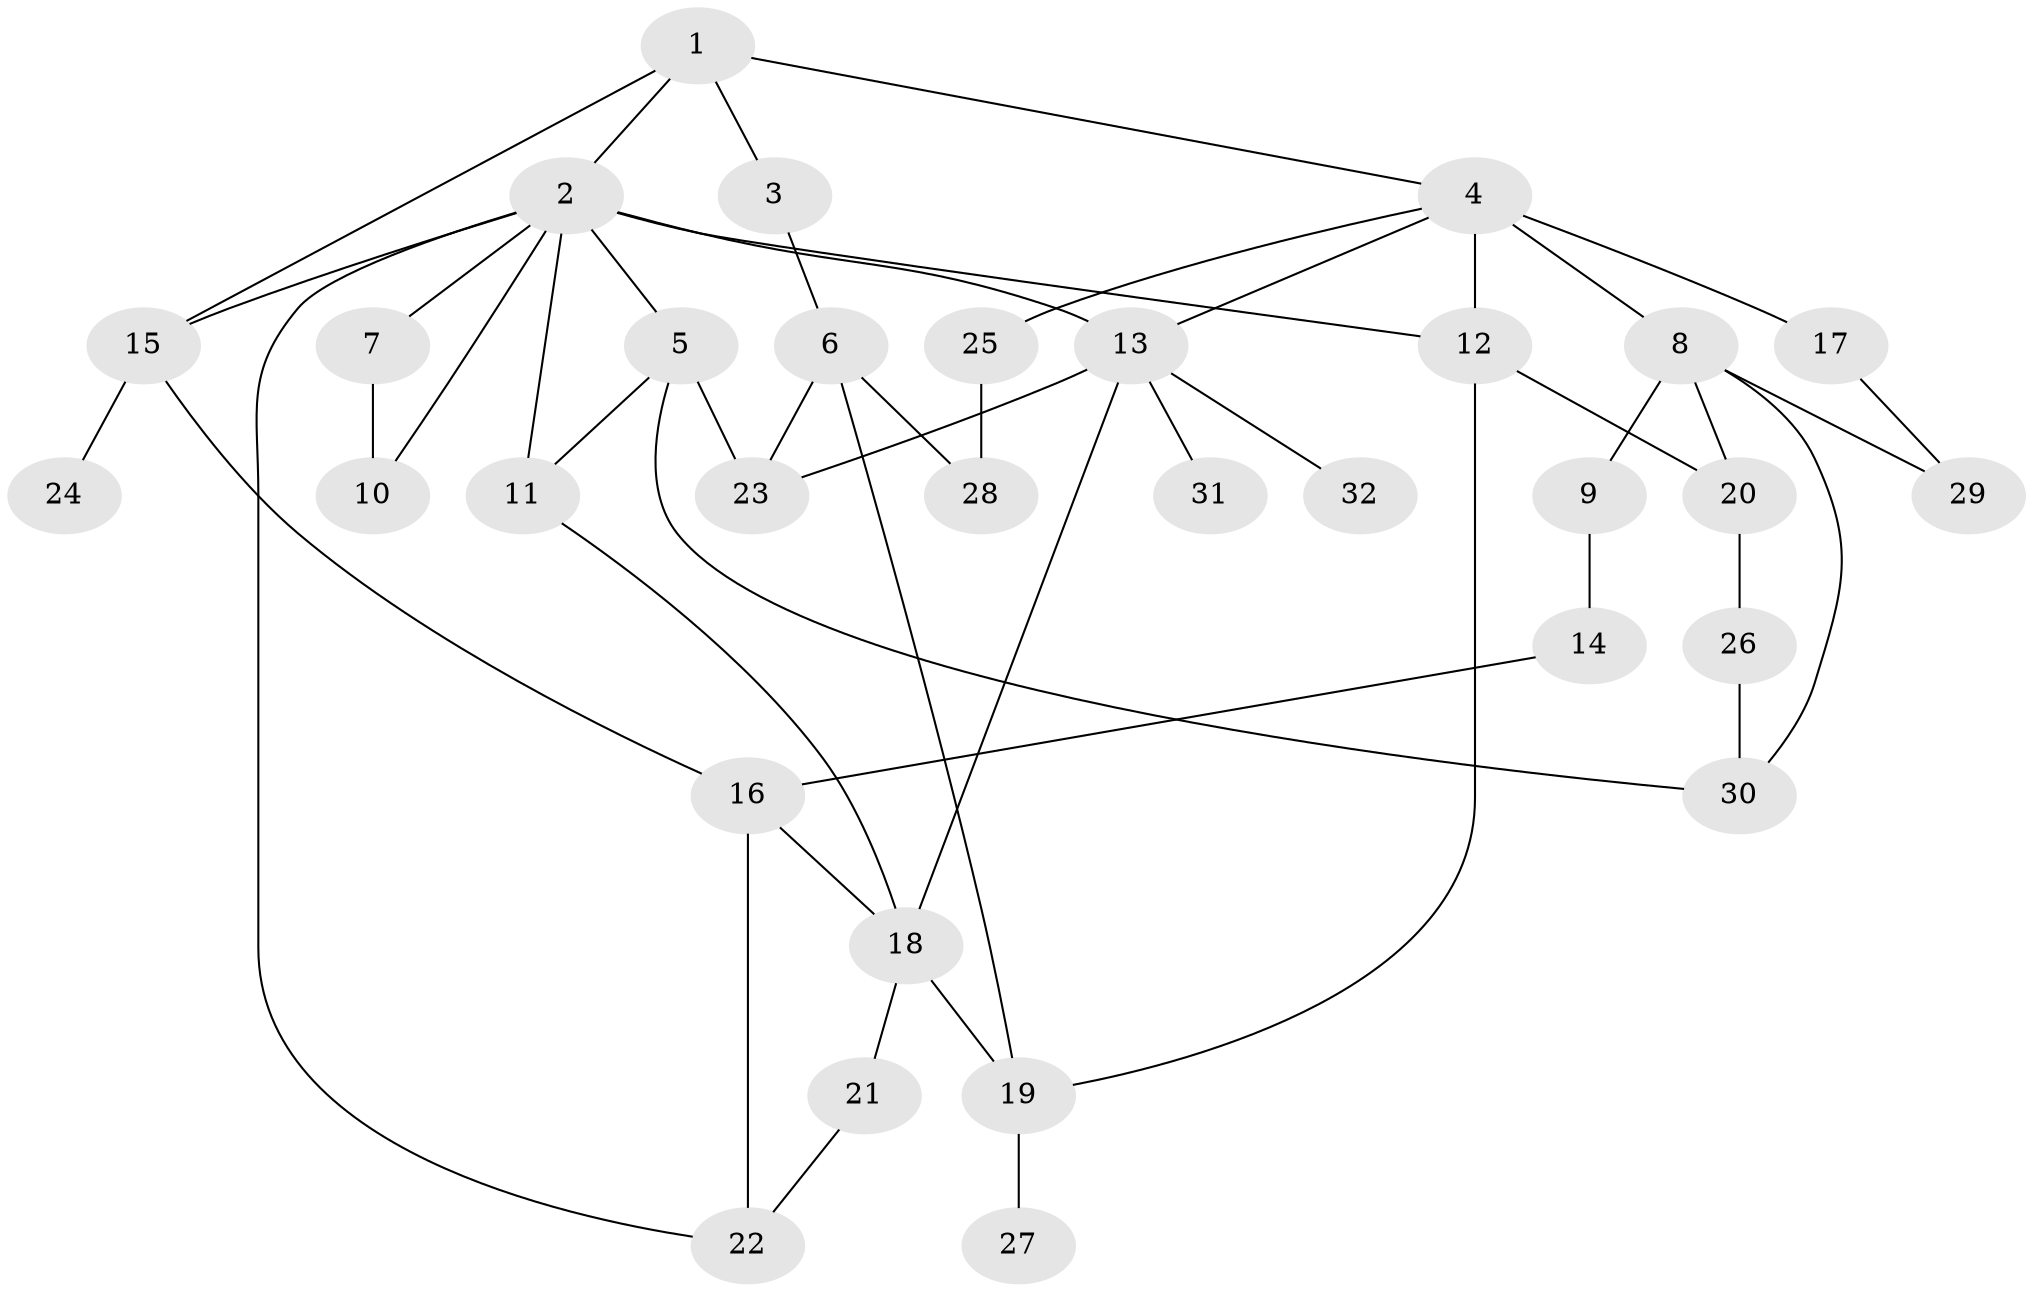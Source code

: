 // original degree distribution, {5: 0.047619047619047616, 6: 0.047619047619047616, 3: 0.19047619047619047, 8: 0.015873015873015872, 4: 0.14285714285714285, 2: 0.2857142857142857, 1: 0.2698412698412698}
// Generated by graph-tools (version 1.1) at 2025/34/03/09/25 02:34:30]
// undirected, 32 vertices, 50 edges
graph export_dot {
graph [start="1"]
  node [color=gray90,style=filled];
  1;
  2;
  3;
  4;
  5;
  6;
  7;
  8;
  9;
  10;
  11;
  12;
  13;
  14;
  15;
  16;
  17;
  18;
  19;
  20;
  21;
  22;
  23;
  24;
  25;
  26;
  27;
  28;
  29;
  30;
  31;
  32;
  1 -- 2 [weight=1.0];
  1 -- 3 [weight=1.0];
  1 -- 4 [weight=1.0];
  1 -- 15 [weight=1.0];
  2 -- 5 [weight=1.0];
  2 -- 7 [weight=1.0];
  2 -- 10 [weight=1.0];
  2 -- 11 [weight=1.0];
  2 -- 12 [weight=1.0];
  2 -- 13 [weight=1.0];
  2 -- 15 [weight=1.0];
  2 -- 22 [weight=1.0];
  3 -- 6 [weight=1.0];
  4 -- 8 [weight=1.0];
  4 -- 12 [weight=1.0];
  4 -- 13 [weight=1.0];
  4 -- 17 [weight=2.0];
  4 -- 25 [weight=1.0];
  5 -- 11 [weight=1.0];
  5 -- 23 [weight=1.0];
  5 -- 30 [weight=1.0];
  6 -- 19 [weight=1.0];
  6 -- 23 [weight=1.0];
  6 -- 28 [weight=1.0];
  7 -- 10 [weight=1.0];
  8 -- 9 [weight=1.0];
  8 -- 20 [weight=1.0];
  8 -- 29 [weight=1.0];
  8 -- 30 [weight=1.0];
  9 -- 14 [weight=1.0];
  11 -- 18 [weight=1.0];
  12 -- 19 [weight=1.0];
  12 -- 20 [weight=1.0];
  13 -- 18 [weight=2.0];
  13 -- 23 [weight=1.0];
  13 -- 31 [weight=1.0];
  13 -- 32 [weight=1.0];
  14 -- 16 [weight=1.0];
  15 -- 16 [weight=1.0];
  15 -- 24 [weight=1.0];
  16 -- 18 [weight=1.0];
  16 -- 22 [weight=1.0];
  17 -- 29 [weight=1.0];
  18 -- 19 [weight=2.0];
  18 -- 21 [weight=1.0];
  19 -- 27 [weight=1.0];
  20 -- 26 [weight=1.0];
  21 -- 22 [weight=1.0];
  25 -- 28 [weight=1.0];
  26 -- 30 [weight=1.0];
}
